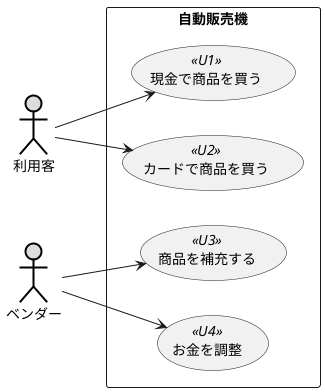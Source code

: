@startuml ユースケース図_自動販売機
left to right direction
actor 利用客 #DDDDDD;line:black;line.bold;
actor ベンダー #DDDDDD;line:black;line.bold;
rectangle 自動販売機 {
usecase 現金で商品を買う << U1 >>
usecase カードで商品を買う << U2 >>
usecase 商品を補充する << U3 >>
usecase お金を調整 << U4 >>
}
利用客 --> 現金で商品を買う
利用客 --> カードで商品を買う
ベンダー --> 商品を補充する
ベンダー --> お金を調整
@enduml